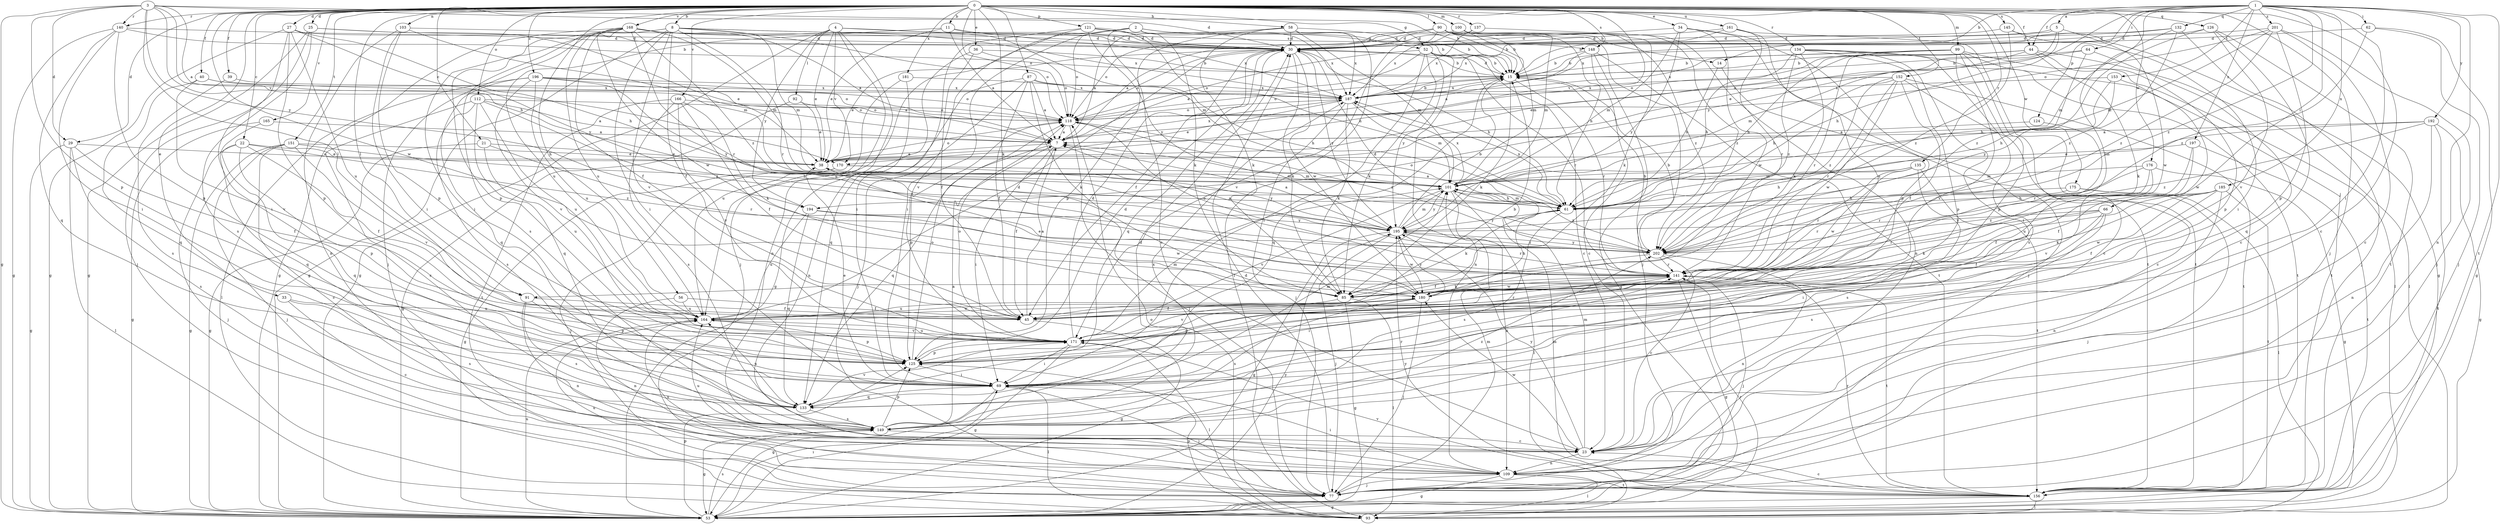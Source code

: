 strict digraph  {
0;
1;
2;
3;
4;
5;
7;
8;
11;
14;
15;
21;
22;
23;
25;
27;
29;
30;
33;
34;
36;
38;
39;
40;
44;
45;
52;
53;
56;
58;
61;
62;
64;
66;
69;
77;
85;
87;
90;
91;
92;
93;
99;
100;
101;
103;
109;
112;
118;
121;
124;
125;
126;
132;
133;
134;
135;
137;
140;
141;
145;
148;
149;
151;
152;
153;
156;
161;
164;
165;
166;
168;
170;
171;
175;
176;
180;
181;
185;
187;
192;
194;
195;
196;
197;
201;
202;
0 -> 8  [label=b];
0 -> 11  [label=b];
0 -> 21  [label=c];
0 -> 22  [label=c];
0 -> 23  [label=c];
0 -> 25  [label=d];
0 -> 27  [label=d];
0 -> 29  [label=d];
0 -> 33  [label=e];
0 -> 34  [label=e];
0 -> 36  [label=e];
0 -> 39  [label=f];
0 -> 40  [label=f];
0 -> 44  [label=f];
0 -> 52  [label=g];
0 -> 56  [label=h];
0 -> 58  [label=h];
0 -> 77  [label=j];
0 -> 85  [label=k];
0 -> 87  [label=l];
0 -> 90  [label=l];
0 -> 91  [label=l];
0 -> 99  [label=m];
0 -> 100  [label=m];
0 -> 103  [label=n];
0 -> 112  [label=o];
0 -> 118  [label=o];
0 -> 121  [label=p];
0 -> 126  [label=q];
0 -> 134  [label=r];
0 -> 135  [label=r];
0 -> 137  [label=r];
0 -> 140  [label=r];
0 -> 145  [label=s];
0 -> 148  [label=s];
0 -> 151  [label=t];
0 -> 152  [label=t];
0 -> 161  [label=u];
0 -> 165  [label=v];
0 -> 166  [label=v];
0 -> 168  [label=v];
0 -> 170  [label=v];
0 -> 175  [label=w];
0 -> 176  [label=w];
0 -> 180  [label=w];
0 -> 181  [label=x];
0 -> 196  [label=z];
1 -> 5  [label=a];
1 -> 14  [label=b];
1 -> 44  [label=f];
1 -> 62  [label=i];
1 -> 64  [label=i];
1 -> 66  [label=i];
1 -> 69  [label=i];
1 -> 91  [label=l];
1 -> 109  [label=n];
1 -> 124  [label=p];
1 -> 132  [label=q];
1 -> 153  [label=t];
1 -> 156  [label=t];
1 -> 185  [label=x];
1 -> 192  [label=y];
1 -> 194  [label=y];
1 -> 197  [label=z];
1 -> 201  [label=z];
1 -> 202  [label=z];
2 -> 14  [label=b];
2 -> 23  [label=c];
2 -> 52  [label=g];
2 -> 69  [label=i];
2 -> 85  [label=k];
2 -> 118  [label=o];
2 -> 164  [label=u];
2 -> 187  [label=x];
3 -> 7  [label=a];
3 -> 15  [label=b];
3 -> 29  [label=d];
3 -> 30  [label=d];
3 -> 53  [label=g];
3 -> 61  [label=h];
3 -> 91  [label=l];
3 -> 125  [label=p];
3 -> 140  [label=r];
3 -> 170  [label=v];
3 -> 194  [label=y];
4 -> 30  [label=d];
4 -> 38  [label=e];
4 -> 53  [label=g];
4 -> 77  [label=j];
4 -> 92  [label=l];
4 -> 101  [label=m];
4 -> 109  [label=n];
4 -> 170  [label=v];
4 -> 194  [label=y];
5 -> 15  [label=b];
5 -> 30  [label=d];
5 -> 38  [label=e];
5 -> 61  [label=h];
5 -> 180  [label=w];
7 -> 38  [label=e];
7 -> 45  [label=f];
7 -> 69  [label=i];
7 -> 133  [label=q];
7 -> 187  [label=x];
8 -> 30  [label=d];
8 -> 45  [label=f];
8 -> 53  [label=g];
8 -> 69  [label=i];
8 -> 77  [label=j];
8 -> 101  [label=m];
8 -> 118  [label=o];
8 -> 141  [label=r];
8 -> 148  [label=s];
8 -> 149  [label=s];
8 -> 171  [label=v];
11 -> 7  [label=a];
11 -> 30  [label=d];
11 -> 38  [label=e];
11 -> 164  [label=u];
11 -> 187  [label=x];
14 -> 61  [label=h];
14 -> 77  [label=j];
15 -> 30  [label=d];
15 -> 85  [label=k];
15 -> 118  [label=o];
15 -> 133  [label=q];
15 -> 141  [label=r];
15 -> 187  [label=x];
21 -> 38  [label=e];
21 -> 53  [label=g];
21 -> 141  [label=r];
21 -> 164  [label=u];
22 -> 38  [label=e];
22 -> 45  [label=f];
22 -> 77  [label=j];
22 -> 125  [label=p];
22 -> 133  [label=q];
22 -> 202  [label=z];
23 -> 101  [label=m];
23 -> 109  [label=n];
23 -> 164  [label=u];
23 -> 180  [label=w];
23 -> 195  [label=y];
25 -> 30  [label=d];
25 -> 38  [label=e];
25 -> 53  [label=g];
25 -> 77  [label=j];
25 -> 149  [label=s];
27 -> 30  [label=d];
27 -> 53  [label=g];
27 -> 61  [label=h];
27 -> 69  [label=i];
27 -> 125  [label=p];
27 -> 164  [label=u];
27 -> 195  [label=y];
29 -> 38  [label=e];
29 -> 45  [label=f];
29 -> 53  [label=g];
29 -> 93  [label=l];
29 -> 149  [label=s];
30 -> 15  [label=b];
30 -> 38  [label=e];
30 -> 45  [label=f];
30 -> 61  [label=h];
30 -> 85  [label=k];
30 -> 118  [label=o];
30 -> 133  [label=q];
30 -> 180  [label=w];
30 -> 195  [label=y];
33 -> 23  [label=c];
33 -> 149  [label=s];
33 -> 164  [label=u];
34 -> 30  [label=d];
34 -> 101  [label=m];
34 -> 125  [label=p];
34 -> 156  [label=t];
34 -> 180  [label=w];
34 -> 195  [label=y];
36 -> 15  [label=b];
36 -> 45  [label=f];
36 -> 53  [label=g];
36 -> 118  [label=o];
38 -> 101  [label=m];
38 -> 118  [label=o];
39 -> 149  [label=s];
39 -> 187  [label=x];
40 -> 118  [label=o];
40 -> 133  [label=q];
40 -> 171  [label=v];
40 -> 187  [label=x];
44 -> 15  [label=b];
44 -> 38  [label=e];
44 -> 85  [label=k];
44 -> 93  [label=l];
44 -> 101  [label=m];
44 -> 118  [label=o];
44 -> 125  [label=p];
45 -> 7  [label=a];
45 -> 53  [label=g];
45 -> 141  [label=r];
52 -> 7  [label=a];
52 -> 15  [label=b];
52 -> 23  [label=c];
52 -> 69  [label=i];
52 -> 85  [label=k];
52 -> 109  [label=n];
52 -> 118  [label=o];
52 -> 141  [label=r];
52 -> 195  [label=y];
53 -> 69  [label=i];
53 -> 125  [label=p];
53 -> 141  [label=r];
53 -> 149  [label=s];
53 -> 164  [label=u];
53 -> 195  [label=y];
56 -> 45  [label=f];
56 -> 109  [label=n];
56 -> 164  [label=u];
58 -> 7  [label=a];
58 -> 15  [label=b];
58 -> 30  [label=d];
58 -> 85  [label=k];
58 -> 93  [label=l];
58 -> 101  [label=m];
58 -> 125  [label=p];
58 -> 187  [label=x];
61 -> 7  [label=a];
61 -> 85  [label=k];
61 -> 101  [label=m];
61 -> 118  [label=o];
61 -> 149  [label=s];
61 -> 187  [label=x];
61 -> 195  [label=y];
62 -> 30  [label=d];
62 -> 53  [label=g];
62 -> 77  [label=j];
62 -> 202  [label=z];
64 -> 15  [label=b];
64 -> 61  [label=h];
64 -> 118  [label=o];
64 -> 133  [label=q];
66 -> 45  [label=f];
66 -> 69  [label=i];
66 -> 85  [label=k];
66 -> 141  [label=r];
66 -> 149  [label=s];
66 -> 195  [label=y];
69 -> 38  [label=e];
69 -> 53  [label=g];
69 -> 77  [label=j];
69 -> 93  [label=l];
69 -> 101  [label=m];
69 -> 133  [label=q];
77 -> 30  [label=d];
77 -> 101  [label=m];
77 -> 164  [label=u];
85 -> 53  [label=g];
85 -> 93  [label=l];
85 -> 171  [label=v];
87 -> 7  [label=a];
87 -> 45  [label=f];
87 -> 61  [label=h];
87 -> 77  [label=j];
87 -> 85  [label=k];
87 -> 133  [label=q];
87 -> 187  [label=x];
90 -> 7  [label=a];
90 -> 15  [label=b];
90 -> 30  [label=d];
90 -> 61  [label=h];
90 -> 77  [label=j];
90 -> 101  [label=m];
90 -> 118  [label=o];
90 -> 171  [label=v];
90 -> 202  [label=z];
91 -> 45  [label=f];
91 -> 109  [label=n];
91 -> 125  [label=p];
91 -> 149  [label=s];
92 -> 38  [label=e];
92 -> 53  [label=g];
92 -> 118  [label=o];
93 -> 118  [label=o];
93 -> 125  [label=p];
99 -> 15  [label=b];
99 -> 23  [label=c];
99 -> 61  [label=h];
99 -> 93  [label=l];
99 -> 125  [label=p];
99 -> 141  [label=r];
99 -> 156  [label=t];
99 -> 171  [label=v];
99 -> 187  [label=x];
100 -> 15  [label=b];
100 -> 30  [label=d];
100 -> 85  [label=k];
100 -> 101  [label=m];
100 -> 187  [label=x];
100 -> 202  [label=z];
101 -> 61  [label=h];
101 -> 93  [label=l];
101 -> 109  [label=n];
101 -> 171  [label=v];
101 -> 187  [label=x];
101 -> 195  [label=y];
101 -> 202  [label=z];
103 -> 30  [label=d];
103 -> 69  [label=i];
103 -> 101  [label=m];
103 -> 109  [label=n];
103 -> 125  [label=p];
109 -> 53  [label=g];
109 -> 69  [label=i];
109 -> 77  [label=j];
109 -> 93  [label=l];
109 -> 156  [label=t];
109 -> 164  [label=u];
112 -> 7  [label=a];
112 -> 23  [label=c];
112 -> 118  [label=o];
112 -> 133  [label=q];
112 -> 149  [label=s];
112 -> 164  [label=u];
112 -> 202  [label=z];
118 -> 7  [label=a];
118 -> 77  [label=j];
118 -> 125  [label=p];
118 -> 202  [label=z];
121 -> 15  [label=b];
121 -> 30  [label=d];
121 -> 61  [label=h];
121 -> 69  [label=i];
121 -> 171  [label=v];
121 -> 195  [label=y];
124 -> 7  [label=a];
124 -> 141  [label=r];
125 -> 30  [label=d];
125 -> 69  [label=i];
125 -> 118  [label=o];
126 -> 23  [label=c];
126 -> 30  [label=d];
126 -> 156  [label=t];
126 -> 171  [label=v];
126 -> 202  [label=z];
132 -> 30  [label=d];
132 -> 77  [label=j];
132 -> 101  [label=m];
132 -> 187  [label=x];
132 -> 202  [label=z];
133 -> 141  [label=r];
133 -> 149  [label=s];
133 -> 164  [label=u];
133 -> 171  [label=v];
134 -> 15  [label=b];
134 -> 61  [label=h];
134 -> 69  [label=i];
134 -> 85  [label=k];
134 -> 125  [label=p];
134 -> 149  [label=s];
134 -> 156  [label=t];
134 -> 202  [label=z];
135 -> 61  [label=h];
135 -> 101  [label=m];
135 -> 141  [label=r];
135 -> 149  [label=s];
135 -> 156  [label=t];
135 -> 180  [label=w];
137 -> 30  [label=d];
137 -> 109  [label=n];
137 -> 187  [label=x];
140 -> 15  [label=b];
140 -> 30  [label=d];
140 -> 53  [label=g];
140 -> 69  [label=i];
140 -> 125  [label=p];
140 -> 133  [label=q];
141 -> 15  [label=b];
141 -> 53  [label=g];
141 -> 69  [label=i];
141 -> 77  [label=j];
141 -> 85  [label=k];
141 -> 118  [label=o];
141 -> 156  [label=t];
141 -> 180  [label=w];
145 -> 30  [label=d];
145 -> 53  [label=g];
145 -> 69  [label=i];
145 -> 202  [label=z];
148 -> 7  [label=a];
148 -> 15  [label=b];
148 -> 23  [label=c];
148 -> 53  [label=g];
148 -> 156  [label=t];
149 -> 7  [label=a];
149 -> 23  [label=c];
149 -> 30  [label=d];
149 -> 53  [label=g];
149 -> 125  [label=p];
149 -> 187  [label=x];
149 -> 202  [label=z];
151 -> 23  [label=c];
151 -> 38  [label=e];
151 -> 53  [label=g];
151 -> 61  [label=h];
151 -> 77  [label=j];
151 -> 171  [label=v];
152 -> 23  [label=c];
152 -> 45  [label=f];
152 -> 61  [label=h];
152 -> 141  [label=r];
152 -> 156  [label=t];
152 -> 180  [label=w];
152 -> 187  [label=x];
152 -> 202  [label=z];
153 -> 61  [label=h];
153 -> 180  [label=w];
153 -> 187  [label=x];
153 -> 195  [label=y];
156 -> 23  [label=c];
156 -> 53  [label=g];
156 -> 93  [label=l];
156 -> 101  [label=m];
156 -> 141  [label=r];
156 -> 171  [label=v];
156 -> 195  [label=y];
161 -> 30  [label=d];
161 -> 141  [label=r];
161 -> 156  [label=t];
161 -> 164  [label=u];
161 -> 187  [label=x];
164 -> 30  [label=d];
164 -> 125  [label=p];
164 -> 171  [label=v];
164 -> 180  [label=w];
165 -> 7  [label=a];
165 -> 53  [label=g];
165 -> 133  [label=q];
166 -> 45  [label=f];
166 -> 85  [label=k];
166 -> 118  [label=o];
166 -> 149  [label=s];
166 -> 156  [label=t];
166 -> 171  [label=v];
168 -> 7  [label=a];
168 -> 30  [label=d];
168 -> 45  [label=f];
168 -> 53  [label=g];
168 -> 69  [label=i];
168 -> 101  [label=m];
168 -> 125  [label=p];
168 -> 141  [label=r];
168 -> 164  [label=u];
168 -> 180  [label=w];
168 -> 187  [label=x];
168 -> 202  [label=z];
170 -> 53  [label=g];
170 -> 77  [label=j];
170 -> 101  [label=m];
170 -> 195  [label=y];
171 -> 15  [label=b];
171 -> 30  [label=d];
171 -> 53  [label=g];
171 -> 69  [label=i];
171 -> 93  [label=l];
171 -> 101  [label=m];
171 -> 118  [label=o];
171 -> 125  [label=p];
171 -> 164  [label=u];
175 -> 61  [label=h];
175 -> 77  [label=j];
175 -> 93  [label=l];
175 -> 141  [label=r];
176 -> 45  [label=f];
176 -> 53  [label=g];
176 -> 101  [label=m];
176 -> 141  [label=r];
176 -> 171  [label=v];
180 -> 38  [label=e];
180 -> 45  [label=f];
180 -> 61  [label=h];
180 -> 77  [label=j];
180 -> 125  [label=p];
180 -> 149  [label=s];
180 -> 164  [label=u];
180 -> 195  [label=y];
181 -> 109  [label=n];
181 -> 164  [label=u];
181 -> 187  [label=x];
185 -> 45  [label=f];
185 -> 61  [label=h];
185 -> 85  [label=k];
185 -> 109  [label=n];
185 -> 156  [label=t];
185 -> 180  [label=w];
185 -> 202  [label=z];
187 -> 15  [label=b];
187 -> 38  [label=e];
187 -> 77  [label=j];
187 -> 85  [label=k];
187 -> 101  [label=m];
187 -> 118  [label=o];
192 -> 7  [label=a];
192 -> 53  [label=g];
192 -> 101  [label=m];
192 -> 109  [label=n];
192 -> 156  [label=t];
192 -> 202  [label=z];
194 -> 133  [label=q];
194 -> 164  [label=u];
194 -> 180  [label=w];
194 -> 195  [label=y];
195 -> 7  [label=a];
195 -> 15  [label=b];
195 -> 53  [label=g];
195 -> 77  [label=j];
195 -> 101  [label=m];
195 -> 141  [label=r];
195 -> 180  [label=w];
195 -> 202  [label=z];
196 -> 7  [label=a];
196 -> 93  [label=l];
196 -> 118  [label=o];
196 -> 133  [label=q];
196 -> 164  [label=u];
196 -> 171  [label=v];
196 -> 187  [label=x];
196 -> 195  [label=y];
197 -> 38  [label=e];
197 -> 45  [label=f];
197 -> 156  [label=t];
197 -> 164  [label=u];
201 -> 23  [label=c];
201 -> 30  [label=d];
201 -> 77  [label=j];
201 -> 101  [label=m];
201 -> 118  [label=o];
201 -> 125  [label=p];
201 -> 202  [label=z];
202 -> 7  [label=a];
202 -> 15  [label=b];
202 -> 23  [label=c];
202 -> 30  [label=d];
202 -> 45  [label=f];
202 -> 109  [label=n];
202 -> 141  [label=r];
202 -> 195  [label=y];
}
